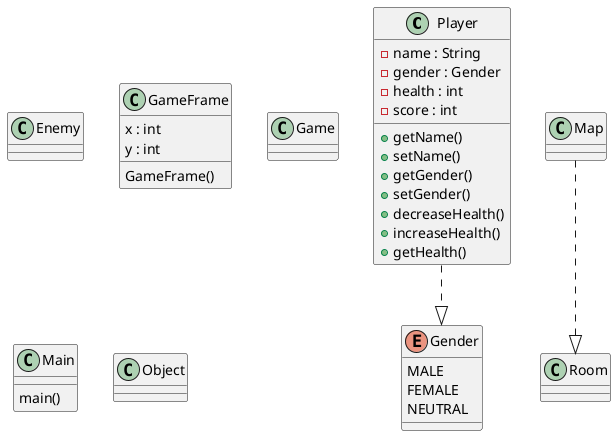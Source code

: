 @startuml DesignClassModel

    class Player {
        -name : String
        -gender : Gender
        -health : int
        -score : int    
        +getName()
        +setName()
        +getGender()
        +setGender()
        +decreaseHealth()
        +increaseHealth()
        +getHealth()
    }

    enum Gender {
        MALE
        FEMALE
        NEUTRAL
    }
    class Enemy
    class GameFrame {
        x : int
        y : int
        GameFrame()
    }
    class Game
    class Main {
        main()
    }
    class Object
    class Map
    class Room

    Player ..|> Gender
    Map ..|> Room


@enduml
